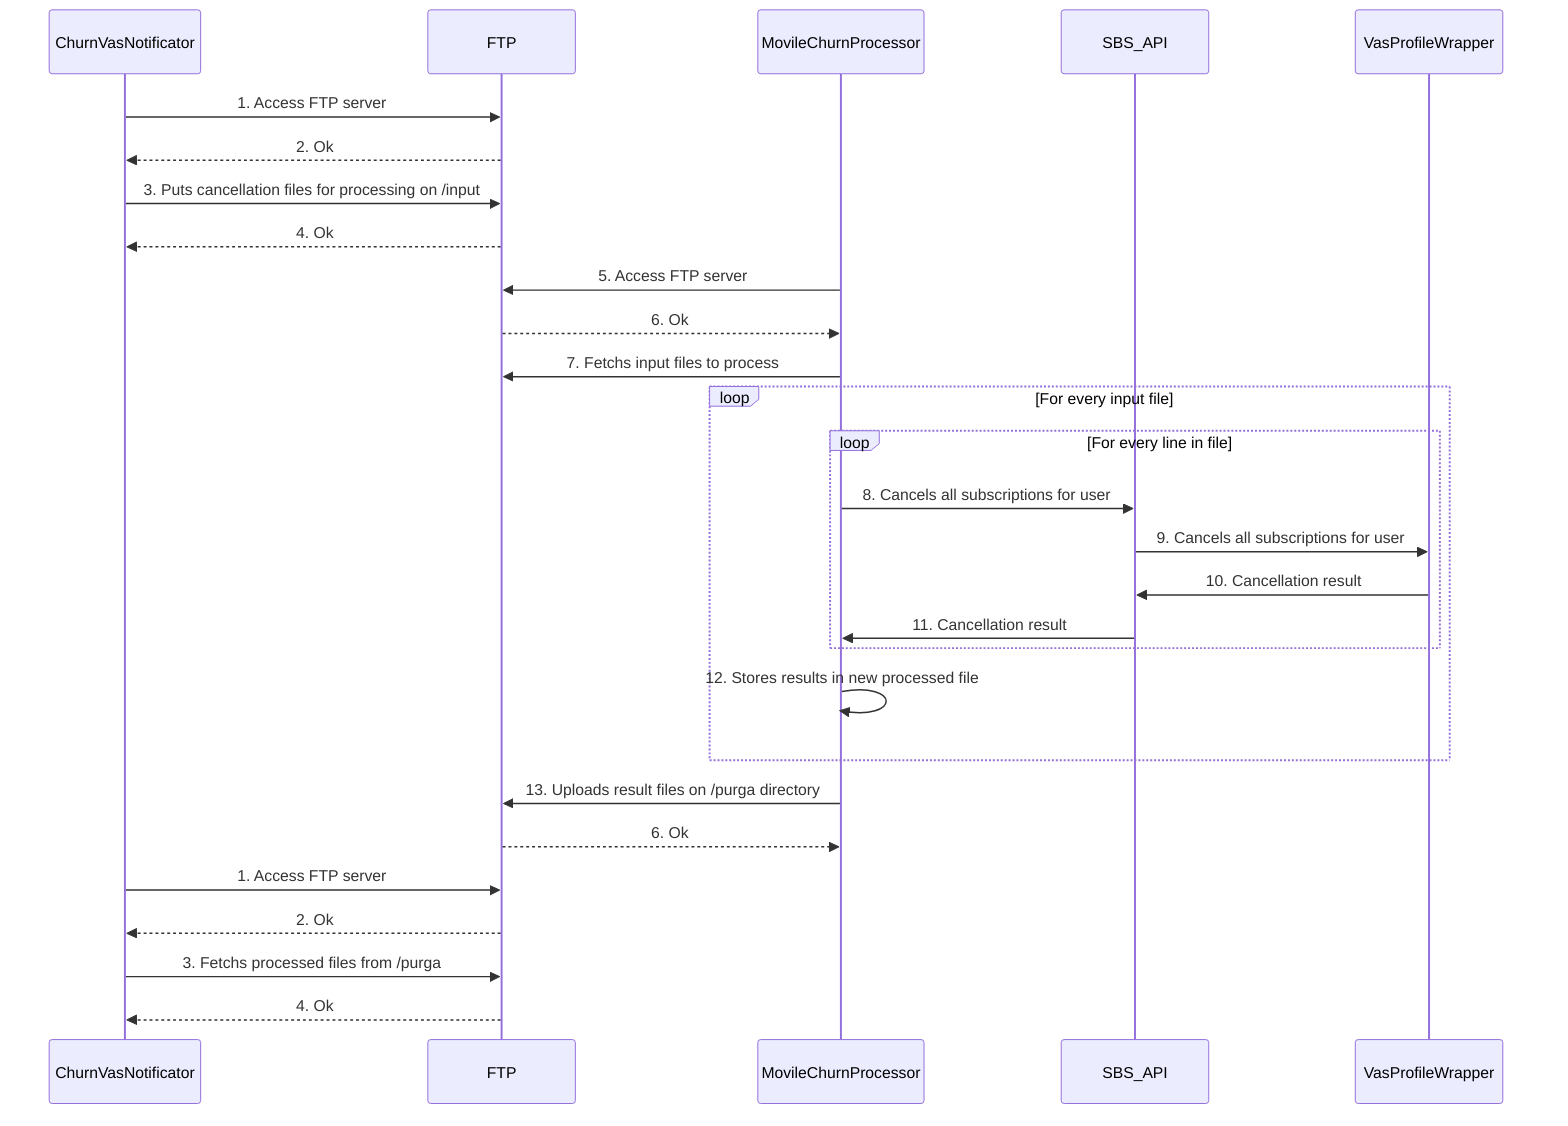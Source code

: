 sequenceDiagram
    ChurnVasNotificator ->> FTP: 1. Access FTP server
    FTP -->> ChurnVasNotificator: 2. Ok
    ChurnVasNotificator ->> FTP: 3. Puts cancellation files for processing on /input
    FTP -->> ChurnVasNotificator: 4. Ok

    MovileChurnProcessor ->> FTP: 5. Access FTP server
    FTP -->> MovileChurnProcessor: 6. Ok
    MovileChurnProcessor ->> FTP: 7. Fetchs input files to process
    loop For every input file
        loop For every line in file
            MovileChurnProcessor ->> SBS_API: 8. Cancels all subscriptions for user
            SBS_API ->> VasProfileWrapper: 9. Cancels all subscriptions for user 
            VasProfileWrapper ->> SBS_API: 10. Cancellation result
            SBS_API ->> MovileChurnProcessor: 11. Cancellation result
        end
        MovileChurnProcessor ->> MovileChurnProcessor: 12. Stores results in new processed file
    end
    MovileChurnProcessor ->> FTP: 13. Uploads result files on /purga directory
    FTP -->> MovileChurnProcessor: 6. Ok

    ChurnVasNotificator ->> FTP: 1. Access FTP server
    FTP -->> ChurnVasNotificator: 2. Ok
    ChurnVasNotificator ->> FTP: 3. Fetchs processed files from /purga
    FTP -->> ChurnVasNotificator: 4. Ok